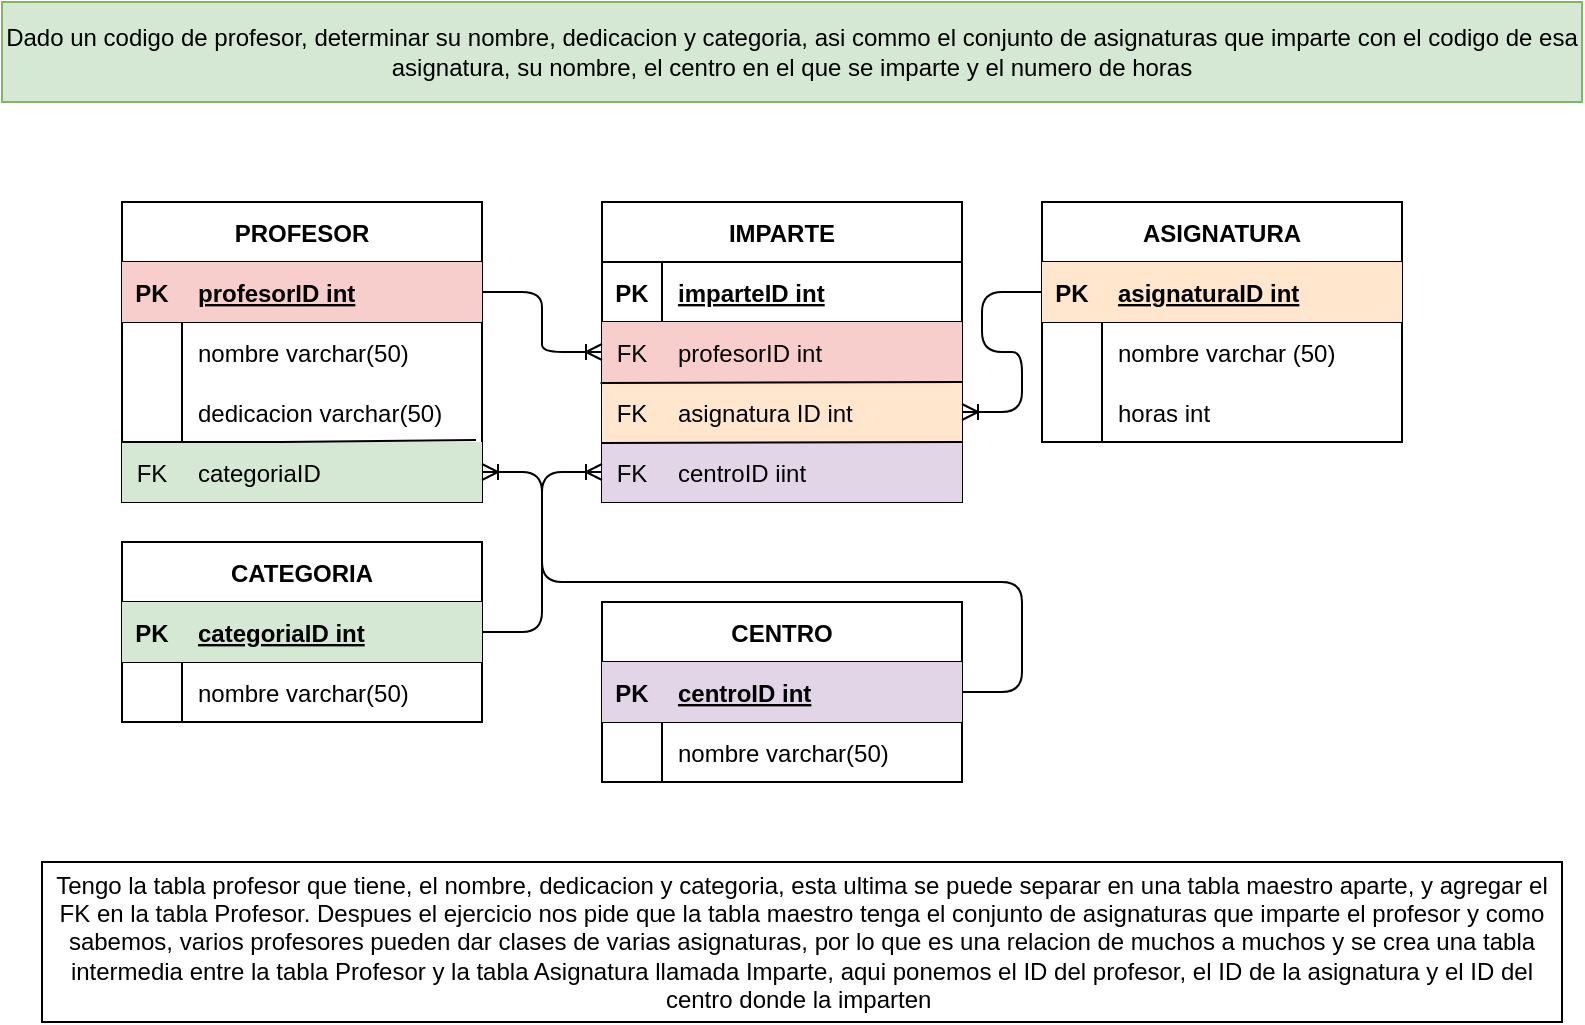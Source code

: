 <mxfile version="15.0.4" type="google"><diagram id="tBurwVfFE6EZXOsrV_oT" name="Page-1"><mxGraphModel dx="868" dy="460" grid="1" gridSize="10" guides="1" tooltips="1" connect="1" arrows="1" fold="1" page="1" pageScale="1" pageWidth="827" pageHeight="1169" math="0" shadow="0"><root><mxCell id="0"/><mxCell id="1" parent="0"/><mxCell id="S1CbAJ7GdhoI-NetfGWv-1" value="PROFESOR" style="shape=table;startSize=30;container=1;collapsible=1;childLayout=tableLayout;fixedRows=1;rowLines=0;fontStyle=1;align=center;resizeLast=1;" parent="1" vertex="1"><mxGeometry x="80" y="110" width="180" height="150" as="geometry"/></mxCell><mxCell id="S1CbAJ7GdhoI-NetfGWv-2" value="" style="shape=partialRectangle;collapsible=0;dropTarget=0;pointerEvents=0;fillColor=none;top=0;left=0;bottom=1;right=0;points=[[0,0.5],[1,0.5]];portConstraint=eastwest;" parent="S1CbAJ7GdhoI-NetfGWv-1" vertex="1"><mxGeometry y="30" width="180" height="30" as="geometry"/></mxCell><mxCell id="S1CbAJ7GdhoI-NetfGWv-3" value="PK" style="shape=partialRectangle;connectable=0;fillColor=#f8cecc;top=0;left=0;bottom=0;right=0;fontStyle=1;overflow=hidden;strokeColor=#b85450;" parent="S1CbAJ7GdhoI-NetfGWv-2" vertex="1"><mxGeometry width="30" height="30" as="geometry"/></mxCell><mxCell id="S1CbAJ7GdhoI-NetfGWv-4" value="profesorID int" style="shape=partialRectangle;connectable=0;fillColor=#f8cecc;top=0;left=0;bottom=0;right=0;align=left;spacingLeft=6;fontStyle=5;overflow=hidden;strokeColor=#b85450;" parent="S1CbAJ7GdhoI-NetfGWv-2" vertex="1"><mxGeometry x="30" width="150" height="30" as="geometry"/></mxCell><mxCell id="S1CbAJ7GdhoI-NetfGWv-5" value="" style="shape=partialRectangle;collapsible=0;dropTarget=0;pointerEvents=0;fillColor=none;top=0;left=0;bottom=0;right=0;points=[[0,0.5],[1,0.5]];portConstraint=eastwest;" parent="S1CbAJ7GdhoI-NetfGWv-1" vertex="1"><mxGeometry y="60" width="180" height="30" as="geometry"/></mxCell><mxCell id="S1CbAJ7GdhoI-NetfGWv-6" value="" style="shape=partialRectangle;connectable=0;fillColor=none;top=0;left=0;bottom=0;right=0;editable=1;overflow=hidden;" parent="S1CbAJ7GdhoI-NetfGWv-5" vertex="1"><mxGeometry width="30" height="30" as="geometry"/></mxCell><mxCell id="S1CbAJ7GdhoI-NetfGWv-7" value="nombre varchar(50)" style="shape=partialRectangle;connectable=0;fillColor=none;top=0;left=0;bottom=0;right=0;align=left;spacingLeft=6;overflow=hidden;" parent="S1CbAJ7GdhoI-NetfGWv-5" vertex="1"><mxGeometry x="30" width="150" height="30" as="geometry"/></mxCell><mxCell id="S1CbAJ7GdhoI-NetfGWv-8" value="" style="shape=partialRectangle;collapsible=0;dropTarget=0;pointerEvents=0;fillColor=none;top=0;left=0;bottom=0;right=0;points=[[0,0.5],[1,0.5]];portConstraint=eastwest;" parent="S1CbAJ7GdhoI-NetfGWv-1" vertex="1"><mxGeometry y="90" width="180" height="30" as="geometry"/></mxCell><mxCell id="S1CbAJ7GdhoI-NetfGWv-9" value="" style="shape=partialRectangle;connectable=0;fillColor=none;top=0;left=0;bottom=0;right=0;editable=1;overflow=hidden;" parent="S1CbAJ7GdhoI-NetfGWv-8" vertex="1"><mxGeometry width="30" height="30" as="geometry"/></mxCell><mxCell id="S1CbAJ7GdhoI-NetfGWv-10" value="dedicacion varchar(50)" style="shape=partialRectangle;connectable=0;fillColor=none;top=0;left=0;bottom=0;right=0;align=left;spacingLeft=6;overflow=hidden;" parent="S1CbAJ7GdhoI-NetfGWv-8" vertex="1"><mxGeometry x="30" width="150" height="30" as="geometry"/></mxCell><mxCell id="S1CbAJ7GdhoI-NetfGWv-11" value="" style="shape=partialRectangle;collapsible=0;dropTarget=0;pointerEvents=0;fillColor=none;top=0;left=0;bottom=0;right=0;points=[[0,0.5],[1,0.5]];portConstraint=eastwest;" parent="S1CbAJ7GdhoI-NetfGWv-1" vertex="1"><mxGeometry y="120" width="180" height="30" as="geometry"/></mxCell><mxCell id="S1CbAJ7GdhoI-NetfGWv-12" value="FK" style="shape=partialRectangle;connectable=0;fillColor=#d5e8d4;top=0;left=0;bottom=0;right=0;editable=1;overflow=hidden;strokeColor=#82b366;" parent="S1CbAJ7GdhoI-NetfGWv-11" vertex="1"><mxGeometry width="30" height="30" as="geometry"/></mxCell><mxCell id="S1CbAJ7GdhoI-NetfGWv-13" value="categoriaID" style="shape=partialRectangle;connectable=0;fillColor=#d5e8d4;top=0;left=0;bottom=0;right=0;align=left;spacingLeft=6;overflow=hidden;strokeColor=#82b366;" parent="S1CbAJ7GdhoI-NetfGWv-11" vertex="1"><mxGeometry x="30" width="150" height="30" as="geometry"/></mxCell><mxCell id="S1CbAJ7GdhoI-NetfGWv-14" value="ASIGNATURA" style="shape=table;startSize=30;container=1;collapsible=1;childLayout=tableLayout;fixedRows=1;rowLines=0;fontStyle=1;align=center;resizeLast=1;" parent="1" vertex="1"><mxGeometry x="540" y="110" width="180" height="120" as="geometry"/></mxCell><mxCell id="S1CbAJ7GdhoI-NetfGWv-15" value="" style="shape=partialRectangle;collapsible=0;dropTarget=0;pointerEvents=0;fillColor=none;top=0;left=0;bottom=1;right=0;points=[[0,0.5],[1,0.5]];portConstraint=eastwest;" parent="S1CbAJ7GdhoI-NetfGWv-14" vertex="1"><mxGeometry y="30" width="180" height="30" as="geometry"/></mxCell><mxCell id="S1CbAJ7GdhoI-NetfGWv-16" value="PK" style="shape=partialRectangle;connectable=0;fillColor=#ffe6cc;top=0;left=0;bottom=0;right=0;fontStyle=1;overflow=hidden;strokeColor=#d79b00;" parent="S1CbAJ7GdhoI-NetfGWv-15" vertex="1"><mxGeometry width="30" height="30" as="geometry"/></mxCell><mxCell id="S1CbAJ7GdhoI-NetfGWv-17" value="asignaturaID int" style="shape=partialRectangle;connectable=0;fillColor=#ffe6cc;top=0;left=0;bottom=0;right=0;align=left;spacingLeft=6;fontStyle=5;overflow=hidden;strokeColor=#d79b00;" parent="S1CbAJ7GdhoI-NetfGWv-15" vertex="1"><mxGeometry x="30" width="150" height="30" as="geometry"/></mxCell><mxCell id="S1CbAJ7GdhoI-NetfGWv-18" value="" style="shape=partialRectangle;collapsible=0;dropTarget=0;pointerEvents=0;fillColor=none;top=0;left=0;bottom=0;right=0;points=[[0,0.5],[1,0.5]];portConstraint=eastwest;" parent="S1CbAJ7GdhoI-NetfGWv-14" vertex="1"><mxGeometry y="60" width="180" height="30" as="geometry"/></mxCell><mxCell id="S1CbAJ7GdhoI-NetfGWv-19" value="" style="shape=partialRectangle;connectable=0;fillColor=none;top=0;left=0;bottom=0;right=0;editable=1;overflow=hidden;" parent="S1CbAJ7GdhoI-NetfGWv-18" vertex="1"><mxGeometry width="30" height="30" as="geometry"/></mxCell><mxCell id="S1CbAJ7GdhoI-NetfGWv-20" value="nombre varchar (50)" style="shape=partialRectangle;connectable=0;fillColor=none;top=0;left=0;bottom=0;right=0;align=left;spacingLeft=6;overflow=hidden;" parent="S1CbAJ7GdhoI-NetfGWv-18" vertex="1"><mxGeometry x="30" width="150" height="30" as="geometry"/></mxCell><mxCell id="S1CbAJ7GdhoI-NetfGWv-21" value="" style="shape=partialRectangle;collapsible=0;dropTarget=0;pointerEvents=0;fillColor=none;top=0;left=0;bottom=0;right=0;points=[[0,0.5],[1,0.5]];portConstraint=eastwest;" parent="S1CbAJ7GdhoI-NetfGWv-14" vertex="1"><mxGeometry y="90" width="180" height="30" as="geometry"/></mxCell><mxCell id="S1CbAJ7GdhoI-NetfGWv-22" value="" style="shape=partialRectangle;connectable=0;fillColor=none;top=0;left=0;bottom=0;right=0;editable=1;overflow=hidden;" parent="S1CbAJ7GdhoI-NetfGWv-21" vertex="1"><mxGeometry width="30" height="30" as="geometry"/></mxCell><mxCell id="S1CbAJ7GdhoI-NetfGWv-23" value="horas int" style="shape=partialRectangle;connectable=0;fillColor=none;top=0;left=0;bottom=0;right=0;align=left;spacingLeft=6;overflow=hidden;" parent="S1CbAJ7GdhoI-NetfGWv-21" vertex="1"><mxGeometry x="30" width="150" height="30" as="geometry"/></mxCell><mxCell id="S1CbAJ7GdhoI-NetfGWv-27" value="IMPARTE" style="shape=table;startSize=30;container=1;collapsible=1;childLayout=tableLayout;fixedRows=1;rowLines=0;fontStyle=1;align=center;resizeLast=1;" parent="1" vertex="1"><mxGeometry x="320" y="110" width="180" height="150" as="geometry"/></mxCell><mxCell id="S1CbAJ7GdhoI-NetfGWv-28" value="" style="shape=partialRectangle;collapsible=0;dropTarget=0;pointerEvents=0;fillColor=none;top=0;left=0;bottom=1;right=0;points=[[0,0.5],[1,0.5]];portConstraint=eastwest;" parent="S1CbAJ7GdhoI-NetfGWv-27" vertex="1"><mxGeometry y="30" width="180" height="30" as="geometry"/></mxCell><mxCell id="S1CbAJ7GdhoI-NetfGWv-29" value="PK" style="shape=partialRectangle;connectable=0;fillColor=none;top=0;left=0;bottom=0;right=0;fontStyle=1;overflow=hidden;" parent="S1CbAJ7GdhoI-NetfGWv-28" vertex="1"><mxGeometry width="30" height="30" as="geometry"/></mxCell><mxCell id="S1CbAJ7GdhoI-NetfGWv-30" value="imparteID int" style="shape=partialRectangle;connectable=0;fillColor=none;top=0;left=0;bottom=0;right=0;align=left;spacingLeft=6;fontStyle=5;overflow=hidden;" parent="S1CbAJ7GdhoI-NetfGWv-28" vertex="1"><mxGeometry x="30" width="150" height="30" as="geometry"/></mxCell><mxCell id="S1CbAJ7GdhoI-NetfGWv-31" value="" style="shape=partialRectangle;collapsible=0;dropTarget=0;pointerEvents=0;fillColor=none;top=0;left=0;bottom=0;right=0;points=[[0,0.5],[1,0.5]];portConstraint=eastwest;" parent="S1CbAJ7GdhoI-NetfGWv-27" vertex="1"><mxGeometry y="60" width="180" height="30" as="geometry"/></mxCell><mxCell id="S1CbAJ7GdhoI-NetfGWv-32" value="FK" style="shape=partialRectangle;connectable=0;fillColor=#f8cecc;top=0;left=0;bottom=0;right=0;editable=1;overflow=hidden;strokeColor=#b85450;" parent="S1CbAJ7GdhoI-NetfGWv-31" vertex="1"><mxGeometry width="30" height="30" as="geometry"/></mxCell><mxCell id="S1CbAJ7GdhoI-NetfGWv-33" value="profesorID int" style="shape=partialRectangle;connectable=0;fillColor=#f8cecc;top=0;left=0;bottom=0;right=0;align=left;spacingLeft=6;overflow=hidden;strokeColor=#b85450;" parent="S1CbAJ7GdhoI-NetfGWv-31" vertex="1"><mxGeometry x="30" width="150" height="30" as="geometry"/></mxCell><mxCell id="S1CbAJ7GdhoI-NetfGWv-34" value="" style="shape=partialRectangle;collapsible=0;dropTarget=0;pointerEvents=0;fillColor=none;top=0;left=0;bottom=0;right=0;points=[[0,0.5],[1,0.5]];portConstraint=eastwest;" parent="S1CbAJ7GdhoI-NetfGWv-27" vertex="1"><mxGeometry y="90" width="180" height="30" as="geometry"/></mxCell><mxCell id="S1CbAJ7GdhoI-NetfGWv-35" value="FK" style="shape=partialRectangle;connectable=0;fillColor=#ffe6cc;top=0;left=0;bottom=0;right=0;editable=1;overflow=hidden;strokeColor=#d79b00;" parent="S1CbAJ7GdhoI-NetfGWv-34" vertex="1"><mxGeometry width="30" height="30" as="geometry"/></mxCell><mxCell id="S1CbAJ7GdhoI-NetfGWv-36" value="asignatura ID int" style="shape=partialRectangle;connectable=0;fillColor=#ffe6cc;top=0;left=0;bottom=0;right=0;align=left;spacingLeft=6;overflow=hidden;strokeColor=#d79b00;" parent="S1CbAJ7GdhoI-NetfGWv-34" vertex="1"><mxGeometry x="30" width="150" height="30" as="geometry"/></mxCell><mxCell id="S1CbAJ7GdhoI-NetfGWv-37" value="" style="shape=partialRectangle;collapsible=0;dropTarget=0;pointerEvents=0;fillColor=none;top=0;left=0;bottom=0;right=0;points=[[0,0.5],[1,0.5]];portConstraint=eastwest;" parent="S1CbAJ7GdhoI-NetfGWv-27" vertex="1"><mxGeometry y="120" width="180" height="30" as="geometry"/></mxCell><mxCell id="S1CbAJ7GdhoI-NetfGWv-38" value="FK" style="shape=partialRectangle;connectable=0;fillColor=#e1d5e7;top=0;left=0;bottom=0;right=0;editable=1;overflow=hidden;strokeColor=#9673a6;" parent="S1CbAJ7GdhoI-NetfGWv-37" vertex="1"><mxGeometry width="30" height="30" as="geometry"/></mxCell><mxCell id="S1CbAJ7GdhoI-NetfGWv-39" value="centroID iint" style="shape=partialRectangle;connectable=0;fillColor=#e1d5e7;top=0;left=0;bottom=0;right=0;align=left;spacingLeft=6;overflow=hidden;strokeColor=#9673a6;" parent="S1CbAJ7GdhoI-NetfGWv-37" vertex="1"><mxGeometry x="30" width="150" height="30" as="geometry"/></mxCell><mxCell id="S1CbAJ7GdhoI-NetfGWv-40" value="" style="endArrow=none;html=1;rounded=0;" parent="1" edge="1"><mxGeometry relative="1" as="geometry"><mxPoint x="80" y="230" as="sourcePoint"/><mxPoint x="257" y="229" as="targetPoint"/><Array as="points"><mxPoint x="160" y="230"/></Array></mxGeometry></mxCell><mxCell id="S1CbAJ7GdhoI-NetfGWv-44" value="CATEGORIA" style="shape=table;startSize=30;container=1;collapsible=1;childLayout=tableLayout;fixedRows=1;rowLines=0;fontStyle=1;align=center;resizeLast=1;" parent="1" vertex="1"><mxGeometry x="80" y="280" width="180" height="90" as="geometry"/></mxCell><mxCell id="S1CbAJ7GdhoI-NetfGWv-45" value="" style="shape=partialRectangle;collapsible=0;dropTarget=0;pointerEvents=0;fillColor=none;top=0;left=0;bottom=1;right=0;points=[[0,0.5],[1,0.5]];portConstraint=eastwest;" parent="S1CbAJ7GdhoI-NetfGWv-44" vertex="1"><mxGeometry y="30" width="180" height="30" as="geometry"/></mxCell><mxCell id="S1CbAJ7GdhoI-NetfGWv-46" value="PK" style="shape=partialRectangle;connectable=0;fillColor=#d5e8d4;top=0;left=0;bottom=0;right=0;fontStyle=1;overflow=hidden;strokeColor=#82b366;" parent="S1CbAJ7GdhoI-NetfGWv-45" vertex="1"><mxGeometry width="30" height="30" as="geometry"/></mxCell><mxCell id="S1CbAJ7GdhoI-NetfGWv-47" value="categoriaID int" style="shape=partialRectangle;connectable=0;fillColor=#d5e8d4;top=0;left=0;bottom=0;right=0;align=left;spacingLeft=6;fontStyle=5;overflow=hidden;strokeColor=#82b366;" parent="S1CbAJ7GdhoI-NetfGWv-45" vertex="1"><mxGeometry x="30" width="150" height="30" as="geometry"/></mxCell><mxCell id="S1CbAJ7GdhoI-NetfGWv-48" value="" style="shape=partialRectangle;collapsible=0;dropTarget=0;pointerEvents=0;fillColor=none;top=0;left=0;bottom=0;right=0;points=[[0,0.5],[1,0.5]];portConstraint=eastwest;" parent="S1CbAJ7GdhoI-NetfGWv-44" vertex="1"><mxGeometry y="60" width="180" height="30" as="geometry"/></mxCell><mxCell id="S1CbAJ7GdhoI-NetfGWv-49" value="" style="shape=partialRectangle;connectable=0;fillColor=none;top=0;left=0;bottom=0;right=0;editable=1;overflow=hidden;" parent="S1CbAJ7GdhoI-NetfGWv-48" vertex="1"><mxGeometry width="30" height="30" as="geometry"/></mxCell><mxCell id="S1CbAJ7GdhoI-NetfGWv-50" value="nombre varchar(50)" style="shape=partialRectangle;connectable=0;fillColor=none;top=0;left=0;bottom=0;right=0;align=left;spacingLeft=6;overflow=hidden;" parent="S1CbAJ7GdhoI-NetfGWv-48" vertex="1"><mxGeometry x="30" width="150" height="30" as="geometry"/></mxCell><mxCell id="S1CbAJ7GdhoI-NetfGWv-57" value="" style="edgeStyle=entityRelationEdgeStyle;fontSize=12;html=1;endArrow=ERoneToMany;exitX=1;exitY=0.5;exitDx=0;exitDy=0;entryX=0;entryY=0.5;entryDx=0;entryDy=0;" parent="1" source="S1CbAJ7GdhoI-NetfGWv-2" target="S1CbAJ7GdhoI-NetfGWv-31" edge="1"><mxGeometry width="100" height="100" relative="1" as="geometry"><mxPoint x="220" y="290" as="sourcePoint"/><mxPoint x="320" y="190" as="targetPoint"/></mxGeometry></mxCell><mxCell id="S1CbAJ7GdhoI-NetfGWv-58" value="" style="edgeStyle=entityRelationEdgeStyle;fontSize=12;html=1;endArrow=ERoneToMany;entryX=1;entryY=0.5;entryDx=0;entryDy=0;exitX=0;exitY=0.5;exitDx=0;exitDy=0;" parent="1" source="S1CbAJ7GdhoI-NetfGWv-15" target="S1CbAJ7GdhoI-NetfGWv-34" edge="1"><mxGeometry width="100" height="100" relative="1" as="geometry"><mxPoint x="440" y="330" as="sourcePoint"/><mxPoint x="540" y="230" as="targetPoint"/></mxGeometry></mxCell><mxCell id="S1CbAJ7GdhoI-NetfGWv-60" value="" style="edgeStyle=entityRelationEdgeStyle;fontSize=12;html=1;endArrow=ERoneToMany;exitX=1;exitY=0.5;exitDx=0;exitDy=0;" parent="1" source="S1CbAJ7GdhoI-NetfGWv-45" target="S1CbAJ7GdhoI-NetfGWv-11" edge="1"><mxGeometry width="100" height="100" relative="1" as="geometry"><mxPoint x="-20" y="350" as="sourcePoint"/><mxPoint x="80" y="250" as="targetPoint"/></mxGeometry></mxCell><mxCell id="S1CbAJ7GdhoI-NetfGWv-64" value="" style="endArrow=none;html=1;rounded=0;exitX=-0.004;exitY=0.017;exitDx=0;exitDy=0;exitPerimeter=0;" parent="1" source="S1CbAJ7GdhoI-NetfGWv-34" edge="1"><mxGeometry relative="1" as="geometry"><mxPoint x="350" y="200" as="sourcePoint"/><mxPoint x="500" y="200" as="targetPoint"/></mxGeometry></mxCell><mxCell id="S1CbAJ7GdhoI-NetfGWv-65" value="" style="endArrow=none;html=1;rounded=0;" parent="1" source="S1CbAJ7GdhoI-NetfGWv-37" edge="1"><mxGeometry relative="1" as="geometry"><mxPoint x="350" y="230" as="sourcePoint"/><mxPoint x="500" y="230" as="targetPoint"/></mxGeometry></mxCell><mxCell id="S1CbAJ7GdhoI-NetfGWv-66" value="" style="endArrow=none;html=1;rounded=0;exitX=-0.004;exitY=0.017;exitDx=0;exitDy=0;exitPerimeter=0;" parent="1" edge="1"><mxGeometry relative="1" as="geometry"><mxPoint x="319.64" y="230.51" as="sourcePoint"/><mxPoint x="500.36" y="230" as="targetPoint"/></mxGeometry></mxCell><mxCell id="S1CbAJ7GdhoI-NetfGWv-67" value="CENTRO" style="shape=table;startSize=30;container=1;collapsible=1;childLayout=tableLayout;fixedRows=1;rowLines=0;fontStyle=1;align=center;resizeLast=1;" parent="1" vertex="1"><mxGeometry x="320" y="310" width="180" height="90" as="geometry"/></mxCell><mxCell id="S1CbAJ7GdhoI-NetfGWv-68" value="" style="shape=partialRectangle;collapsible=0;dropTarget=0;pointerEvents=0;fillColor=none;top=0;left=0;bottom=1;right=0;points=[[0,0.5],[1,0.5]];portConstraint=eastwest;" parent="S1CbAJ7GdhoI-NetfGWv-67" vertex="1"><mxGeometry y="30" width="180" height="30" as="geometry"/></mxCell><mxCell id="S1CbAJ7GdhoI-NetfGWv-69" value="PK" style="shape=partialRectangle;connectable=0;fillColor=#e1d5e7;top=0;left=0;bottom=0;right=0;fontStyle=1;overflow=hidden;strokeColor=#9673a6;" parent="S1CbAJ7GdhoI-NetfGWv-68" vertex="1"><mxGeometry width="30" height="30" as="geometry"/></mxCell><mxCell id="S1CbAJ7GdhoI-NetfGWv-70" value="centroID int" style="shape=partialRectangle;connectable=0;fillColor=#e1d5e7;top=0;left=0;bottom=0;right=0;align=left;spacingLeft=6;fontStyle=5;overflow=hidden;strokeColor=#9673a6;" parent="S1CbAJ7GdhoI-NetfGWv-68" vertex="1"><mxGeometry x="30" width="150" height="30" as="geometry"/></mxCell><mxCell id="S1CbAJ7GdhoI-NetfGWv-71" value="" style="shape=partialRectangle;collapsible=0;dropTarget=0;pointerEvents=0;fillColor=none;top=0;left=0;bottom=0;right=0;points=[[0,0.5],[1,0.5]];portConstraint=eastwest;" parent="S1CbAJ7GdhoI-NetfGWv-67" vertex="1"><mxGeometry y="60" width="180" height="30" as="geometry"/></mxCell><mxCell id="S1CbAJ7GdhoI-NetfGWv-72" value="" style="shape=partialRectangle;connectable=0;fillColor=none;top=0;left=0;bottom=0;right=0;editable=1;overflow=hidden;" parent="S1CbAJ7GdhoI-NetfGWv-71" vertex="1"><mxGeometry width="30" height="30" as="geometry"/></mxCell><mxCell id="S1CbAJ7GdhoI-NetfGWv-73" value="nombre varchar(50)" style="shape=partialRectangle;connectable=0;fillColor=none;top=0;left=0;bottom=0;right=0;align=left;spacingLeft=6;overflow=hidden;" parent="S1CbAJ7GdhoI-NetfGWv-71" vertex="1"><mxGeometry x="30" width="150" height="30" as="geometry"/></mxCell><mxCell id="S1CbAJ7GdhoI-NetfGWv-80" value="" style="edgeStyle=entityRelationEdgeStyle;fontSize=12;html=1;endArrow=ERoneToMany;exitX=1;exitY=0.5;exitDx=0;exitDy=0;" parent="1" source="S1CbAJ7GdhoI-NetfGWv-68" edge="1"><mxGeometry width="100" height="100" relative="1" as="geometry"><mxPoint x="380" y="400" as="sourcePoint"/><mxPoint x="320" y="245" as="targetPoint"/></mxGeometry></mxCell><mxCell id="3HAXeHX2-Sw1CCmkIaa0-1" value="Dado un codigo de profesor, determinar su nombre, dedicacion y categoria, asi commo el conjunto de asignaturas que imparte con el codigo de esa asignatura, su nombre, el centro en el que se imparte y el numero de horas" style="rounded=0;whiteSpace=wrap;html=1;fillColor=#d5e8d4;strokeColor=#82b366;" vertex="1" parent="1"><mxGeometry x="20" y="10" width="790" height="50" as="geometry"/></mxCell><mxCell id="3HAXeHX2-Sw1CCmkIaa0-2" value="Tengo la tabla profesor que tiene, el nombre, dedicacion y categoria, esta ultima se puede separar en una tabla maestro aparte, y agregar el FK en la tabla Profesor. Despues el ejercicio nos pide que la tabla maestro tenga el conjunto de asignaturas que imparte el profesor y como sabemos, varios profesores pueden dar clases de varias asignaturas, por lo que es una relacion de muchos a muchos y se crea una tabla intermedia entre la tabla Profesor y la tabla Asignatura llamada Imparte, aqui ponemos el ID del profesor, el ID de la asignatura y el ID del centro donde la imparten&amp;nbsp;" style="rounded=0;whiteSpace=wrap;html=1;" vertex="1" parent="1"><mxGeometry x="40" y="440" width="760" height="80" as="geometry"/></mxCell></root></mxGraphModel></diagram></mxfile>